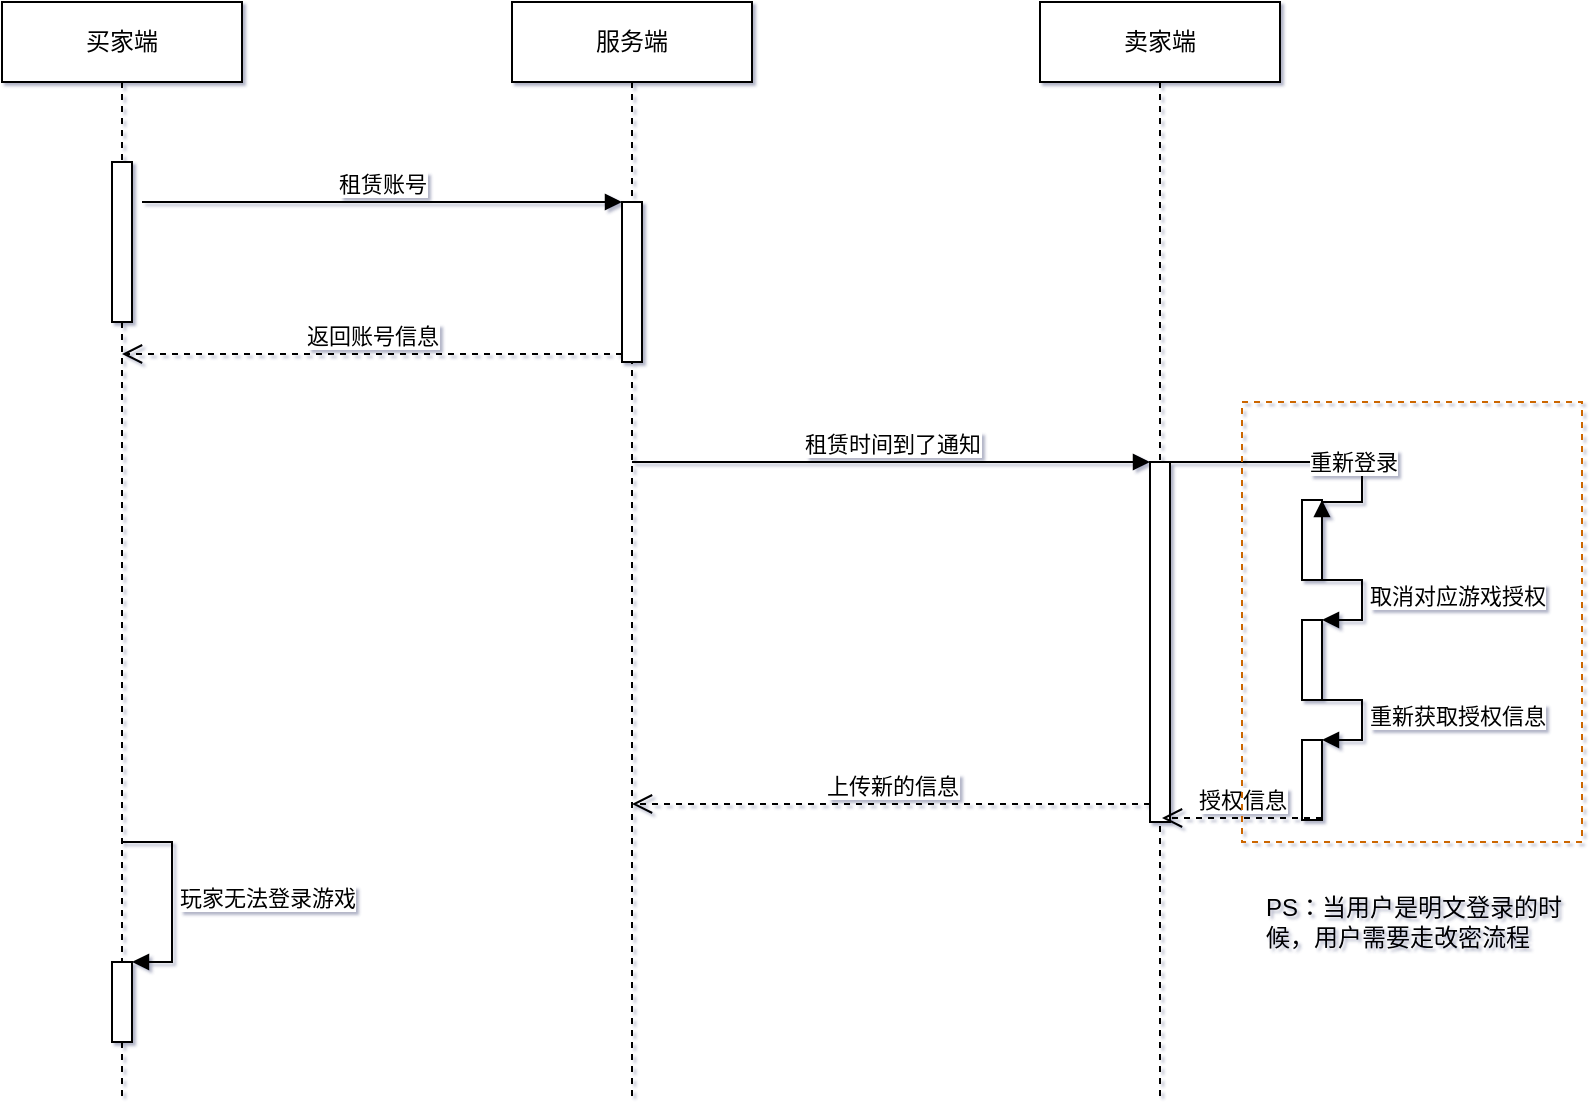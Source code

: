 <mxfile version="14.2.4" type="github">
  <diagram id="prtHgNgQTEPvFCAcTncT" name="Page-1">
    <mxGraphModel dx="1186" dy="773" grid="1" gridSize="10" guides="1" tooltips="1" connect="1" arrows="1" fold="1" page="1" pageScale="1" pageWidth="1169" pageHeight="1654" background="none" math="0" shadow="1">
      <root>
        <mxCell id="0" />
        <mxCell id="1" parent="0" />
        <mxCell id="D00QVASe47AYI2XRhrJs-5" value="卖家端" style="shape=umlLifeline;perimeter=lifelinePerimeter;whiteSpace=wrap;html=1;container=1;collapsible=0;recursiveResize=0;outlineConnect=0;rounded=0;sketch=0;" parent="1" vertex="1">
          <mxGeometry x="849" y="70" width="120" height="550" as="geometry" />
        </mxCell>
        <mxCell id="D00QVASe47AYI2XRhrJs-17" value="" style="html=1;points=[];perimeter=orthogonalPerimeter;rounded=0;sketch=0;" parent="D00QVASe47AYI2XRhrJs-5" vertex="1">
          <mxGeometry x="55" y="230" width="10" height="180" as="geometry" />
        </mxCell>
        <mxCell id="D00QVASe47AYI2XRhrJs-6" value="服务端" style="shape=umlLifeline;perimeter=lifelinePerimeter;whiteSpace=wrap;html=1;container=1;collapsible=0;recursiveResize=0;outlineConnect=0;rounded=0;sketch=0;" parent="1" vertex="1">
          <mxGeometry x="585" y="70" width="120" height="550" as="geometry" />
        </mxCell>
        <mxCell id="D00QVASe47AYI2XRhrJs-9" value="" style="html=1;points=[];perimeter=orthogonalPerimeter;rounded=0;sketch=0;" parent="D00QVASe47AYI2XRhrJs-6" vertex="1">
          <mxGeometry x="55" y="100" width="10" height="80" as="geometry" />
        </mxCell>
        <mxCell id="D00QVASe47AYI2XRhrJs-7" value="买家端" style="shape=umlLifeline;perimeter=lifelinePerimeter;whiteSpace=wrap;html=1;container=1;collapsible=0;recursiveResize=0;outlineConnect=0;rounded=0;sketch=0;" parent="1" vertex="1">
          <mxGeometry x="330" y="70" width="120" height="550" as="geometry" />
        </mxCell>
        <mxCell id="D00QVASe47AYI2XRhrJs-8" value="" style="html=1;points=[];perimeter=orthogonalPerimeter;rounded=0;sketch=0;" parent="D00QVASe47AYI2XRhrJs-7" vertex="1">
          <mxGeometry x="55" y="80" width="10" height="80" as="geometry" />
        </mxCell>
        <mxCell id="D00QVASe47AYI2XRhrJs-21" value="" style="html=1;points=[];perimeter=orthogonalPerimeter;rounded=0;sketch=0;" parent="D00QVASe47AYI2XRhrJs-7" vertex="1">
          <mxGeometry x="55" y="480" width="10" height="40" as="geometry" />
        </mxCell>
        <mxCell id="D00QVASe47AYI2XRhrJs-22" value="玩家无法登录游戏" style="edgeStyle=orthogonalEdgeStyle;html=1;align=left;spacingLeft=2;endArrow=block;rounded=0;entryX=1;entryY=0;" parent="D00QVASe47AYI2XRhrJs-7" target="D00QVASe47AYI2XRhrJs-21" edge="1">
          <mxGeometry relative="1" as="geometry">
            <mxPoint x="60" y="420" as="sourcePoint" />
            <Array as="points">
              <mxPoint x="85" y="420" />
            </Array>
          </mxGeometry>
        </mxCell>
        <mxCell id="D00QVASe47AYI2XRhrJs-10" value="租赁账号" style="html=1;verticalAlign=bottom;endArrow=block;entryX=0;entryY=0;" parent="1" target="D00QVASe47AYI2XRhrJs-9" edge="1">
          <mxGeometry relative="1" as="geometry">
            <mxPoint x="400" y="170" as="sourcePoint" />
          </mxGeometry>
        </mxCell>
        <mxCell id="D00QVASe47AYI2XRhrJs-11" value="返回账号信息" style="html=1;verticalAlign=bottom;endArrow=open;dashed=1;endSize=8;exitX=0;exitY=0.95;" parent="1" source="D00QVASe47AYI2XRhrJs-9" target="D00QVASe47AYI2XRhrJs-7" edge="1">
          <mxGeometry relative="1" as="geometry">
            <mxPoint x="570" y="246" as="targetPoint" />
          </mxGeometry>
        </mxCell>
        <mxCell id="D00QVASe47AYI2XRhrJs-18" value="租赁时间到了通知" style="html=1;verticalAlign=bottom;endArrow=block;entryX=0;entryY=0;" parent="1" source="D00QVASe47AYI2XRhrJs-6" target="D00QVASe47AYI2XRhrJs-17" edge="1">
          <mxGeometry relative="1" as="geometry">
            <mxPoint x="856" y="250" as="sourcePoint" />
          </mxGeometry>
        </mxCell>
        <mxCell id="D00QVASe47AYI2XRhrJs-19" value="上传新的信息" style="html=1;verticalAlign=bottom;endArrow=open;dashed=1;endSize=8;exitX=0;exitY=0.95;" parent="1" source="D00QVASe47AYI2XRhrJs-17" target="D00QVASe47AYI2XRhrJs-6" edge="1">
          <mxGeometry relative="1" as="geometry">
            <mxPoint x="856" y="326" as="targetPoint" />
          </mxGeometry>
        </mxCell>
        <mxCell id="D00QVASe47AYI2XRhrJs-24" value="" style="html=1;points=[];perimeter=orthogonalPerimeter;rounded=0;sketch=0;" parent="1" vertex="1">
          <mxGeometry x="980" y="319" width="10" height="40" as="geometry" />
        </mxCell>
        <mxCell id="D00QVASe47AYI2XRhrJs-25" value="重新登录" style="edgeStyle=orthogonalEdgeStyle;html=1;align=left;spacingLeft=2;endArrow=block;rounded=0;entryX=1;entryY=0;" parent="1" source="D00QVASe47AYI2XRhrJs-5" target="D00QVASe47AYI2XRhrJs-24" edge="1">
          <mxGeometry relative="1" as="geometry">
            <mxPoint x="985" y="300" as="sourcePoint" />
            <Array as="points">
              <mxPoint x="1010" y="300" />
              <mxPoint x="1010" y="320" />
            </Array>
          </mxGeometry>
        </mxCell>
        <mxCell id="D00QVASe47AYI2XRhrJs-30" value="" style="html=1;points=[];perimeter=orthogonalPerimeter;rounded=0;sketch=0;" parent="1" vertex="1">
          <mxGeometry x="980" y="379" width="10" height="40" as="geometry" />
        </mxCell>
        <mxCell id="D00QVASe47AYI2XRhrJs-31" value="取消对应游戏授权" style="edgeStyle=orthogonalEdgeStyle;html=1;align=left;spacingLeft=2;endArrow=block;rounded=0;entryX=1;entryY=0;" parent="1" target="D00QVASe47AYI2XRhrJs-30" edge="1">
          <mxGeometry relative="1" as="geometry">
            <mxPoint x="985" y="359" as="sourcePoint" />
            <Array as="points">
              <mxPoint x="1010" y="359" />
            </Array>
          </mxGeometry>
        </mxCell>
        <mxCell id="D00QVASe47AYI2XRhrJs-32" value="" style="html=1;points=[];perimeter=orthogonalPerimeter;rounded=0;sketch=0;" parent="1" vertex="1">
          <mxGeometry x="980" y="439" width="10" height="40" as="geometry" />
        </mxCell>
        <mxCell id="D00QVASe47AYI2XRhrJs-33" value="重新获取授权信息" style="edgeStyle=orthogonalEdgeStyle;html=1;align=left;spacingLeft=2;endArrow=block;rounded=0;entryX=1;entryY=0;" parent="1" target="D00QVASe47AYI2XRhrJs-32" edge="1">
          <mxGeometry relative="1" as="geometry">
            <mxPoint x="985" y="419" as="sourcePoint" />
            <Array as="points">
              <mxPoint x="1010" y="419" />
            </Array>
          </mxGeometry>
        </mxCell>
        <mxCell id="D00QVASe47AYI2XRhrJs-34" value="授权信息" style="html=1;verticalAlign=bottom;endArrow=open;dashed=1;endSize=8;" parent="1" edge="1">
          <mxGeometry relative="1" as="geometry">
            <mxPoint x="990" y="478" as="sourcePoint" />
            <mxPoint x="910" y="478" as="targetPoint" />
          </mxGeometry>
        </mxCell>
        <mxCell id="D00QVASe47AYI2XRhrJs-35" value="PS：当用户是明文登录的时候，用户需要走改密流程" style="text;html=1;strokeColor=none;fillColor=none;align=left;verticalAlign=middle;whiteSpace=wrap;rounded=0;sketch=0;" parent="1" vertex="1">
          <mxGeometry x="960" y="520" width="160" height="20" as="geometry" />
        </mxCell>
        <mxCell id="Yi0AAgEgjMm85Y2yGf4K-1" value="" style="rounded=0;whiteSpace=wrap;html=1;fillColor=none;dashed=1;strokeColor=#CC6600;" vertex="1" parent="1">
          <mxGeometry x="950" y="270" width="170" height="220" as="geometry" />
        </mxCell>
      </root>
    </mxGraphModel>
  </diagram>
</mxfile>
